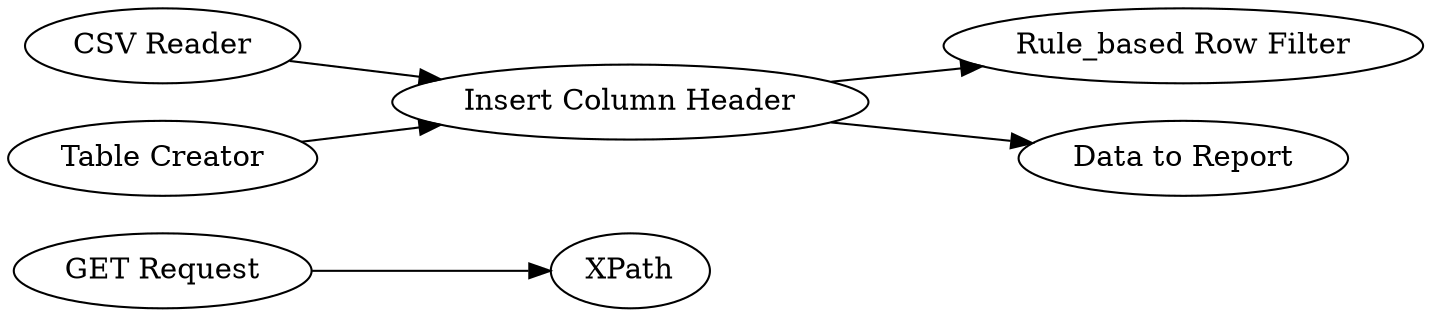 digraph {
	1 [label="GET Request"]
	2 [label=XPath]
	7 [label="CSV Reader"]
	8 [label="Insert Column Header"]
	9 [label="Table Creator"]
	12 [label="Rule_based Row Filter"]
	13 [label="Data to Report"]
	1 -> 2
	7 -> 8
	8 -> 12
	8 -> 13
	9 -> 8
	rankdir=LR
}
